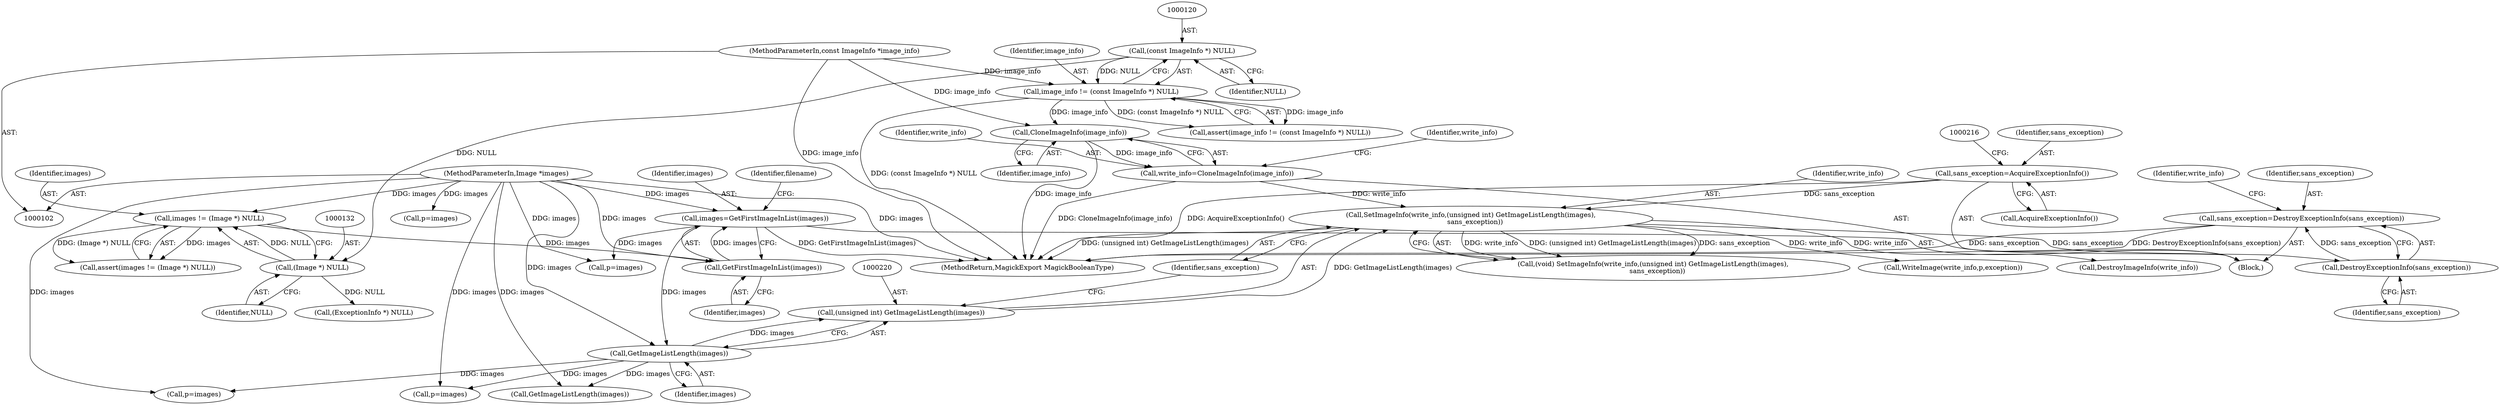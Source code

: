 digraph "0_ImageMagick_5b4bebaa91849c592a8448bc353ab25a54ff8c44@pointer" {
"1000224" [label="(Call,sans_exception=DestroyExceptionInfo(sans_exception))"];
"1000226" [label="(Call,DestroyExceptionInfo(sans_exception))"];
"1000217" [label="(Call,SetImageInfo(write_info,(unsigned int) GetImageListLength(images),\n    sans_exception))"];
"1000161" [label="(Call,write_info=CloneImageInfo(image_info))"];
"1000163" [label="(Call,CloneImageInfo(image_info))"];
"1000117" [label="(Call,image_info != (const ImageInfo *) NULL)"];
"1000103" [label="(MethodParameterIn,const ImageInfo *image_info)"];
"1000119" [label="(Call,(const ImageInfo *) NULL)"];
"1000219" [label="(Call,(unsigned int) GetImageListLength(images))"];
"1000221" [label="(Call,GetImageListLength(images))"];
"1000171" [label="(Call,images=GetFirstImageInList(images))"];
"1000173" [label="(Call,GetFirstImageInList(images))"];
"1000129" [label="(Call,images != (Image *) NULL)"];
"1000104" [label="(MethodParameterIn,Image *images)"];
"1000131" [label="(Call,(Image *) NULL)"];
"1000212" [label="(Call,sans_exception=AcquireExceptionInfo())"];
"1000324" [label="(Call,GetImageListLength(images))"];
"1000116" [label="(Call,assert(image_info != (const ImageInfo *) NULL))"];
"1000226" [label="(Call,DestroyExceptionInfo(sans_exception))"];
"1000130" [label="(Identifier,images)"];
"1000117" [label="(Call,image_info != (const ImageInfo *) NULL)"];
"1000219" [label="(Call,(unsigned int) GetImageListLength(images))"];
"1000182" [label="(Call,p=images)"];
"1000163" [label="(Call,CloneImageInfo(image_info))"];
"1000223" [label="(Identifier,sans_exception)"];
"1000221" [label="(Call,GetImageListLength(images))"];
"1000232" [label="(Identifier,write_info)"];
"1000356" [label="(Call,WriteImage(write_info,p,exception))"];
"1000225" [label="(Identifier,sans_exception)"];
"1000212" [label="(Call,sans_exception=AcquireExceptionInfo())"];
"1000119" [label="(Call,(const ImageInfo *) NULL)"];
"1000174" [label="(Identifier,images)"];
"1000133" [label="(Identifier,NULL)"];
"1000118" [label="(Identifier,image_info)"];
"1000213" [label="(Identifier,sans_exception)"];
"1000173" [label="(Call,GetFirstImageInList(images))"];
"1000129" [label="(Call,images != (Image *) NULL)"];
"1000408" [label="(MethodReturn,MagickExport MagickBooleanType)"];
"1000168" [label="(Identifier,write_info)"];
"1000131" [label="(Call,(Image *) NULL)"];
"1000227" [label="(Identifier,sans_exception)"];
"1000128" [label="(Call,assert(images != (Image *) NULL))"];
"1000224" [label="(Call,sans_exception=DestroyExceptionInfo(sans_exception))"];
"1000222" [label="(Identifier,images)"];
"1000172" [label="(Identifier,images)"];
"1000161" [label="(Call,write_info=CloneImageInfo(image_info))"];
"1000217" [label="(Call,SetImageInfo(write_info,(unsigned int) GetImageListLength(images),\n    sans_exception))"];
"1000158" [label="(Call,(ExceptionInfo *) NULL)"];
"1000218" [label="(Identifier,write_info)"];
"1000107" [label="(Block,)"];
"1000214" [label="(Call,AcquireExceptionInfo())"];
"1000245" [label="(Call,p=images)"];
"1000177" [label="(Identifier,filename)"];
"1000171" [label="(Call,images=GetFirstImageInList(images))"];
"1000164" [label="(Identifier,image_info)"];
"1000162" [label="(Identifier,write_info)"];
"1000103" [label="(MethodParameterIn,const ImageInfo *image_info)"];
"1000399" [label="(Call,DestroyImageInfo(write_info))"];
"1000215" [label="(Call,(void) SetImageInfo(write_info,(unsigned int) GetImageListLength(images),\n    sans_exception))"];
"1000104" [label="(MethodParameterIn,Image *images)"];
"1000121" [label="(Identifier,NULL)"];
"1000327" [label="(Call,p=images)"];
"1000290" [label="(Call,p=images)"];
"1000224" -> "1000107"  [label="AST: "];
"1000224" -> "1000226"  [label="CFG: "];
"1000225" -> "1000224"  [label="AST: "];
"1000226" -> "1000224"  [label="AST: "];
"1000232" -> "1000224"  [label="CFG: "];
"1000224" -> "1000408"  [label="DDG: sans_exception"];
"1000224" -> "1000408"  [label="DDG: DestroyExceptionInfo(sans_exception)"];
"1000226" -> "1000224"  [label="DDG: sans_exception"];
"1000226" -> "1000227"  [label="CFG: "];
"1000227" -> "1000226"  [label="AST: "];
"1000217" -> "1000226"  [label="DDG: sans_exception"];
"1000217" -> "1000215"  [label="AST: "];
"1000217" -> "1000223"  [label="CFG: "];
"1000218" -> "1000217"  [label="AST: "];
"1000219" -> "1000217"  [label="AST: "];
"1000223" -> "1000217"  [label="AST: "];
"1000215" -> "1000217"  [label="CFG: "];
"1000217" -> "1000408"  [label="DDG: (unsigned int) GetImageListLength(images)"];
"1000217" -> "1000215"  [label="DDG: write_info"];
"1000217" -> "1000215"  [label="DDG: (unsigned int) GetImageListLength(images)"];
"1000217" -> "1000215"  [label="DDG: sans_exception"];
"1000161" -> "1000217"  [label="DDG: write_info"];
"1000219" -> "1000217"  [label="DDG: GetImageListLength(images)"];
"1000212" -> "1000217"  [label="DDG: sans_exception"];
"1000217" -> "1000356"  [label="DDG: write_info"];
"1000217" -> "1000399"  [label="DDG: write_info"];
"1000161" -> "1000107"  [label="AST: "];
"1000161" -> "1000163"  [label="CFG: "];
"1000162" -> "1000161"  [label="AST: "];
"1000163" -> "1000161"  [label="AST: "];
"1000168" -> "1000161"  [label="CFG: "];
"1000161" -> "1000408"  [label="DDG: CloneImageInfo(image_info)"];
"1000163" -> "1000161"  [label="DDG: image_info"];
"1000163" -> "1000164"  [label="CFG: "];
"1000164" -> "1000163"  [label="AST: "];
"1000163" -> "1000408"  [label="DDG: image_info"];
"1000117" -> "1000163"  [label="DDG: image_info"];
"1000103" -> "1000163"  [label="DDG: image_info"];
"1000117" -> "1000116"  [label="AST: "];
"1000117" -> "1000119"  [label="CFG: "];
"1000118" -> "1000117"  [label="AST: "];
"1000119" -> "1000117"  [label="AST: "];
"1000116" -> "1000117"  [label="CFG: "];
"1000117" -> "1000408"  [label="DDG: (const ImageInfo *) NULL"];
"1000117" -> "1000116"  [label="DDG: image_info"];
"1000117" -> "1000116"  [label="DDG: (const ImageInfo *) NULL"];
"1000103" -> "1000117"  [label="DDG: image_info"];
"1000119" -> "1000117"  [label="DDG: NULL"];
"1000103" -> "1000102"  [label="AST: "];
"1000103" -> "1000408"  [label="DDG: image_info"];
"1000119" -> "1000121"  [label="CFG: "];
"1000120" -> "1000119"  [label="AST: "];
"1000121" -> "1000119"  [label="AST: "];
"1000119" -> "1000131"  [label="DDG: NULL"];
"1000219" -> "1000221"  [label="CFG: "];
"1000220" -> "1000219"  [label="AST: "];
"1000221" -> "1000219"  [label="AST: "];
"1000223" -> "1000219"  [label="CFG: "];
"1000221" -> "1000219"  [label="DDG: images"];
"1000221" -> "1000222"  [label="CFG: "];
"1000222" -> "1000221"  [label="AST: "];
"1000171" -> "1000221"  [label="DDG: images"];
"1000104" -> "1000221"  [label="DDG: images"];
"1000221" -> "1000245"  [label="DDG: images"];
"1000221" -> "1000290"  [label="DDG: images"];
"1000221" -> "1000324"  [label="DDG: images"];
"1000171" -> "1000107"  [label="AST: "];
"1000171" -> "1000173"  [label="CFG: "];
"1000172" -> "1000171"  [label="AST: "];
"1000173" -> "1000171"  [label="AST: "];
"1000177" -> "1000171"  [label="CFG: "];
"1000171" -> "1000408"  [label="DDG: GetFirstImageInList(images)"];
"1000173" -> "1000171"  [label="DDG: images"];
"1000104" -> "1000171"  [label="DDG: images"];
"1000171" -> "1000182"  [label="DDG: images"];
"1000173" -> "1000174"  [label="CFG: "];
"1000174" -> "1000173"  [label="AST: "];
"1000129" -> "1000173"  [label="DDG: images"];
"1000104" -> "1000173"  [label="DDG: images"];
"1000129" -> "1000128"  [label="AST: "];
"1000129" -> "1000131"  [label="CFG: "];
"1000130" -> "1000129"  [label="AST: "];
"1000131" -> "1000129"  [label="AST: "];
"1000128" -> "1000129"  [label="CFG: "];
"1000129" -> "1000128"  [label="DDG: images"];
"1000129" -> "1000128"  [label="DDG: (Image *) NULL"];
"1000104" -> "1000129"  [label="DDG: images"];
"1000131" -> "1000129"  [label="DDG: NULL"];
"1000104" -> "1000102"  [label="AST: "];
"1000104" -> "1000408"  [label="DDG: images"];
"1000104" -> "1000182"  [label="DDG: images"];
"1000104" -> "1000245"  [label="DDG: images"];
"1000104" -> "1000290"  [label="DDG: images"];
"1000104" -> "1000324"  [label="DDG: images"];
"1000104" -> "1000327"  [label="DDG: images"];
"1000131" -> "1000133"  [label="CFG: "];
"1000132" -> "1000131"  [label="AST: "];
"1000133" -> "1000131"  [label="AST: "];
"1000131" -> "1000158"  [label="DDG: NULL"];
"1000212" -> "1000107"  [label="AST: "];
"1000212" -> "1000214"  [label="CFG: "];
"1000213" -> "1000212"  [label="AST: "];
"1000214" -> "1000212"  [label="AST: "];
"1000216" -> "1000212"  [label="CFG: "];
"1000212" -> "1000408"  [label="DDG: AcquireExceptionInfo()"];
}
